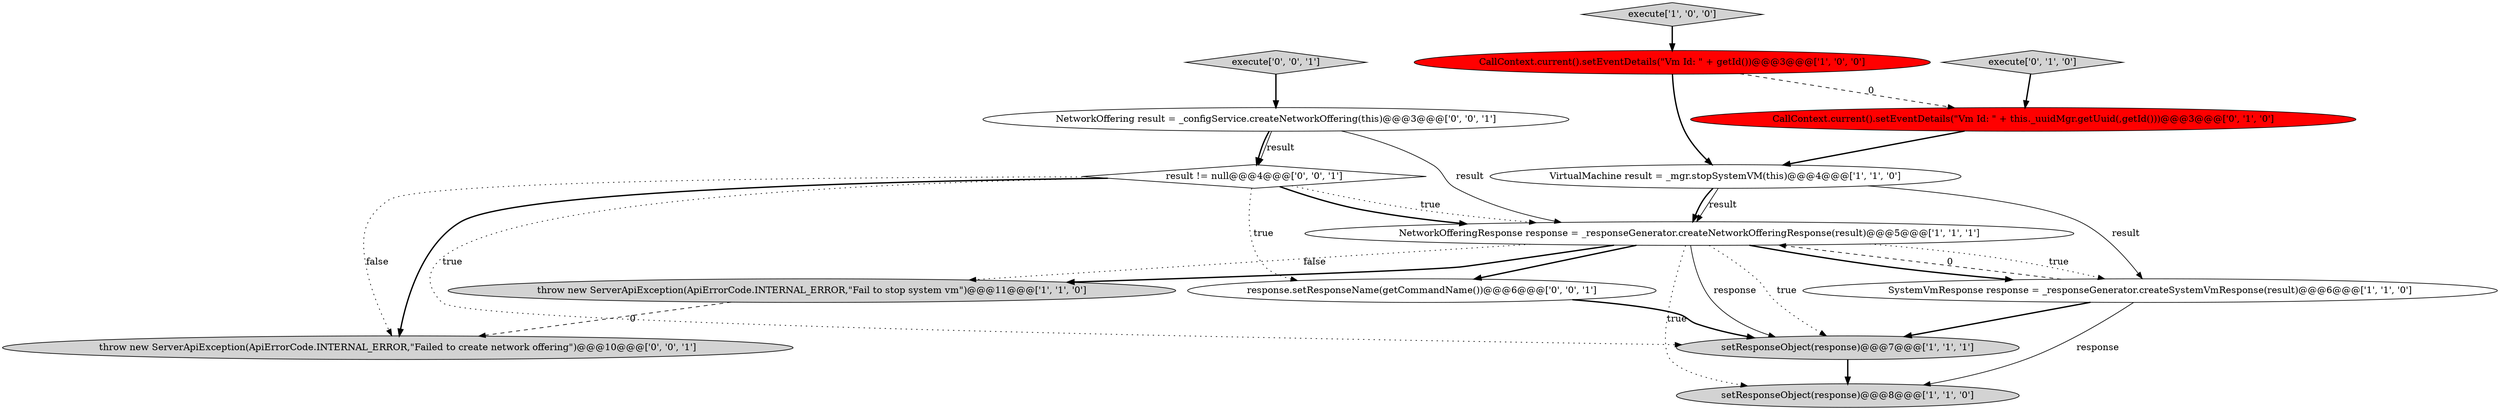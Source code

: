 digraph {
7 [style = filled, label = "setResponseObject(response)@@@8@@@['1', '1', '0']", fillcolor = lightgray, shape = ellipse image = "AAA0AAABBB1BBB"];
3 [style = filled, label = "throw new ServerApiException(ApiErrorCode.INTERNAL_ERROR,\"Fail to stop system vm\")@@@11@@@['1', '1', '0']", fillcolor = lightgray, shape = ellipse image = "AAA0AAABBB1BBB"];
8 [style = filled, label = "CallContext.current().setEventDetails(\"Vm Id: \" + this._uuidMgr.getUuid(,getId()))@@@3@@@['0', '1', '0']", fillcolor = red, shape = ellipse image = "AAA1AAABBB2BBB"];
14 [style = filled, label = "result != null@@@4@@@['0', '0', '1']", fillcolor = white, shape = diamond image = "AAA0AAABBB3BBB"];
2 [style = filled, label = "setResponseObject(response)@@@7@@@['1', '1', '1']", fillcolor = lightgray, shape = ellipse image = "AAA0AAABBB1BBB"];
10 [style = filled, label = "response.setResponseName(getCommandName())@@@6@@@['0', '0', '1']", fillcolor = white, shape = ellipse image = "AAA0AAABBB3BBB"];
9 [style = filled, label = "execute['0', '1', '0']", fillcolor = lightgray, shape = diamond image = "AAA0AAABBB2BBB"];
1 [style = filled, label = "VirtualMachine result = _mgr.stopSystemVM(this)@@@4@@@['1', '1', '0']", fillcolor = white, shape = ellipse image = "AAA0AAABBB1BBB"];
12 [style = filled, label = "execute['0', '0', '1']", fillcolor = lightgray, shape = diamond image = "AAA0AAABBB3BBB"];
5 [style = filled, label = "SystemVmResponse response = _responseGenerator.createSystemVmResponse(result)@@@6@@@['1', '1', '0']", fillcolor = white, shape = ellipse image = "AAA0AAABBB1BBB"];
6 [style = filled, label = "execute['1', '0', '0']", fillcolor = lightgray, shape = diamond image = "AAA0AAABBB1BBB"];
0 [style = filled, label = "CallContext.current().setEventDetails(\"Vm Id: \" + getId())@@@3@@@['1', '0', '0']", fillcolor = red, shape = ellipse image = "AAA1AAABBB1BBB"];
13 [style = filled, label = "NetworkOffering result = _configService.createNetworkOffering(this)@@@3@@@['0', '0', '1']", fillcolor = white, shape = ellipse image = "AAA0AAABBB3BBB"];
4 [style = filled, label = "NetworkOfferingResponse response = _responseGenerator.createNetworkOfferingResponse(result)@@@5@@@['1', '1', '1']", fillcolor = white, shape = ellipse image = "AAA0AAABBB1BBB"];
11 [style = filled, label = "throw new ServerApiException(ApiErrorCode.INTERNAL_ERROR,\"Failed to create network offering\")@@@10@@@['0', '0', '1']", fillcolor = lightgray, shape = ellipse image = "AAA0AAABBB3BBB"];
4->10 [style = bold, label=""];
4->5 [style = dotted, label="true"];
4->3 [style = bold, label=""];
14->2 [style = dotted, label="true"];
1->4 [style = bold, label=""];
1->5 [style = solid, label="result"];
13->14 [style = solid, label="result"];
4->7 [style = dotted, label="true"];
4->3 [style = dotted, label="false"];
4->2 [style = solid, label="response"];
6->0 [style = bold, label=""];
9->8 [style = bold, label=""];
1->4 [style = solid, label="result"];
5->4 [style = dashed, label="0"];
14->10 [style = dotted, label="true"];
13->4 [style = solid, label="result"];
8->1 [style = bold, label=""];
12->13 [style = bold, label=""];
5->2 [style = bold, label=""];
0->1 [style = bold, label=""];
5->7 [style = solid, label="response"];
0->8 [style = dashed, label="0"];
10->2 [style = bold, label=""];
2->7 [style = bold, label=""];
14->4 [style = dotted, label="true"];
14->11 [style = dotted, label="false"];
14->11 [style = bold, label=""];
4->5 [style = bold, label=""];
13->14 [style = bold, label=""];
4->2 [style = dotted, label="true"];
3->11 [style = dashed, label="0"];
14->4 [style = bold, label=""];
}
